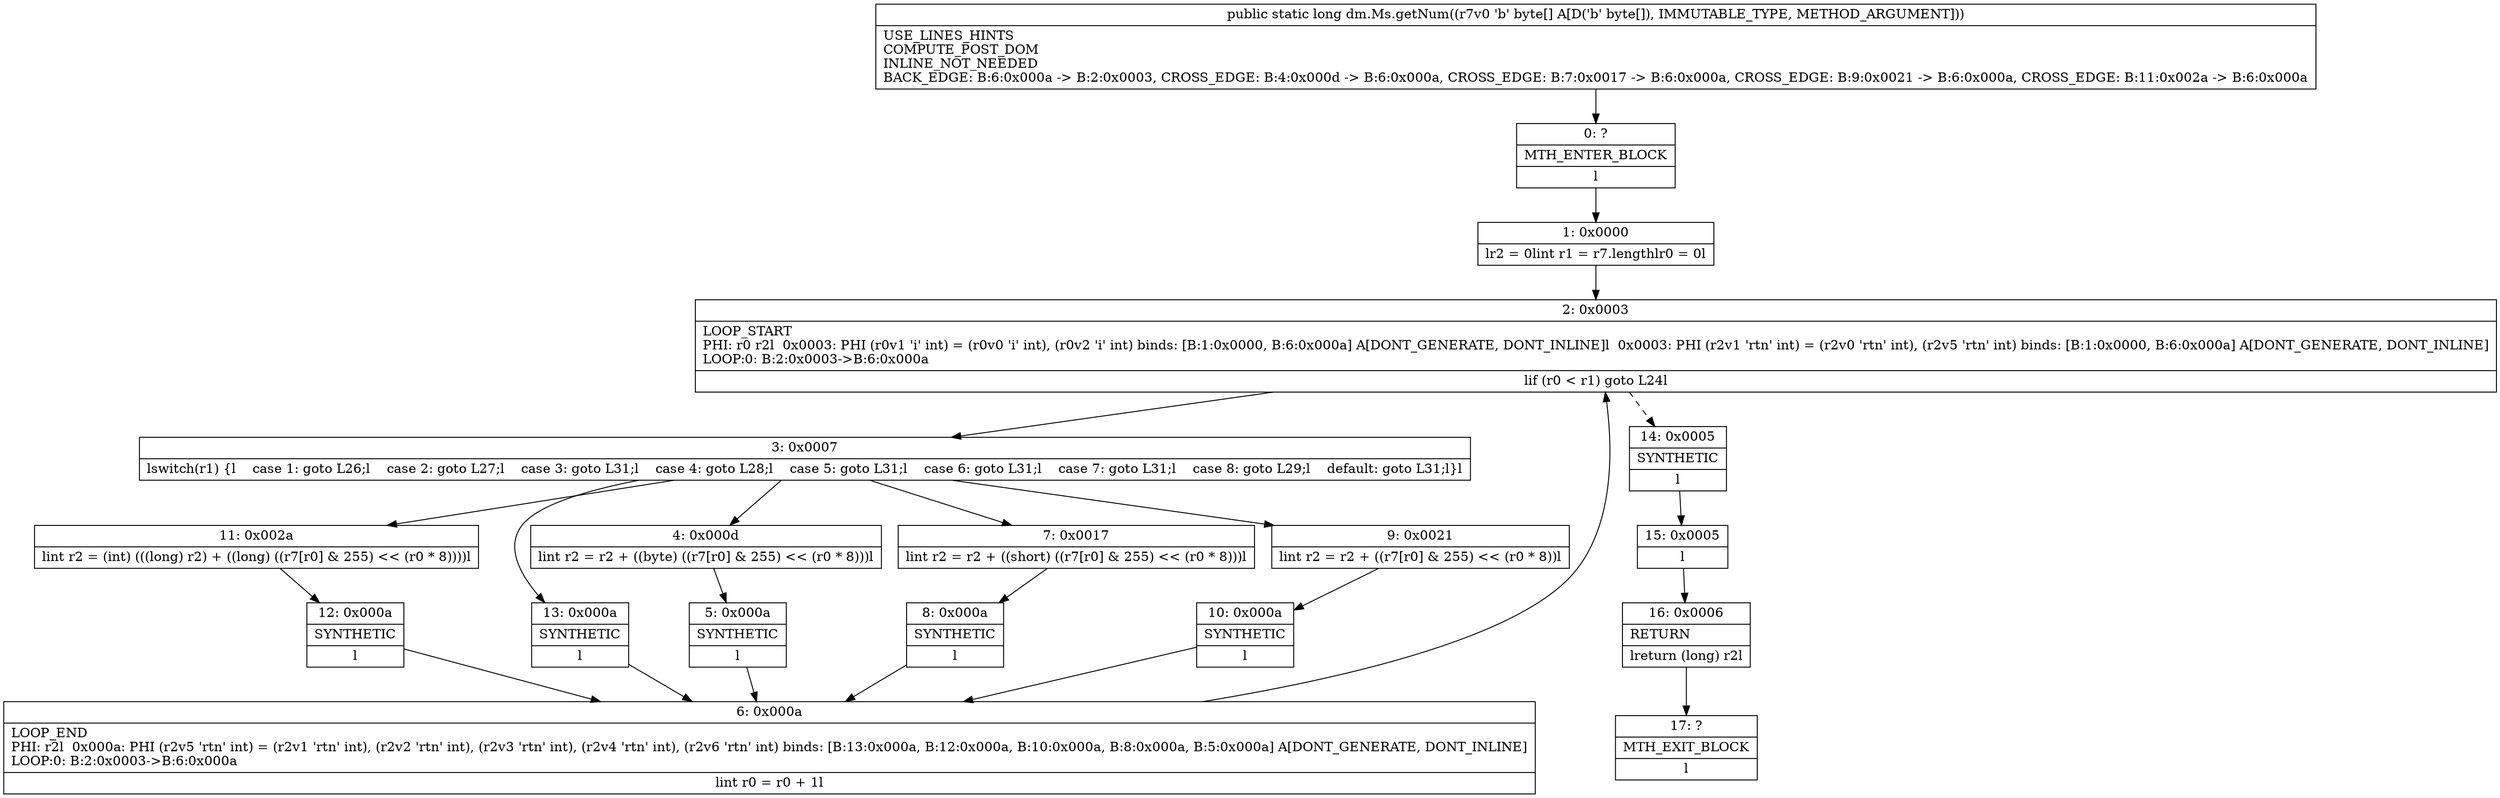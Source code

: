 digraph "CFG fordm.Ms.getNum([B)J" {
Node_0 [shape=record,label="{0\:\ ?|MTH_ENTER_BLOCK\l|l}"];
Node_1 [shape=record,label="{1\:\ 0x0000|lr2 = 0lint r1 = r7.lengthlr0 = 0l}"];
Node_2 [shape=record,label="{2\:\ 0x0003|LOOP_START\lPHI: r0 r2l  0x0003: PHI (r0v1 'i' int) = (r0v0 'i' int), (r0v2 'i' int) binds: [B:1:0x0000, B:6:0x000a] A[DONT_GENERATE, DONT_INLINE]l  0x0003: PHI (r2v1 'rtn' int) = (r2v0 'rtn' int), (r2v5 'rtn' int) binds: [B:1:0x0000, B:6:0x000a] A[DONT_GENERATE, DONT_INLINE]\lLOOP:0: B:2:0x0003\-\>B:6:0x000a\l|lif (r0 \< r1) goto L24l}"];
Node_3 [shape=record,label="{3\:\ 0x0007|lswitch(r1) \{l    case 1: goto L26;l    case 2: goto L27;l    case 3: goto L31;l    case 4: goto L28;l    case 5: goto L31;l    case 6: goto L31;l    case 7: goto L31;l    case 8: goto L29;l    default: goto L31;l\}l}"];
Node_4 [shape=record,label="{4\:\ 0x000d|lint r2 = r2 + ((byte) ((r7[r0] & 255) \<\< (r0 * 8)))l}"];
Node_5 [shape=record,label="{5\:\ 0x000a|SYNTHETIC\l|l}"];
Node_6 [shape=record,label="{6\:\ 0x000a|LOOP_END\lPHI: r2l  0x000a: PHI (r2v5 'rtn' int) = (r2v1 'rtn' int), (r2v2 'rtn' int), (r2v3 'rtn' int), (r2v4 'rtn' int), (r2v6 'rtn' int) binds: [B:13:0x000a, B:12:0x000a, B:10:0x000a, B:8:0x000a, B:5:0x000a] A[DONT_GENERATE, DONT_INLINE]\lLOOP:0: B:2:0x0003\-\>B:6:0x000a\l|lint r0 = r0 + 1l}"];
Node_7 [shape=record,label="{7\:\ 0x0017|lint r2 = r2 + ((short) ((r7[r0] & 255) \<\< (r0 * 8)))l}"];
Node_8 [shape=record,label="{8\:\ 0x000a|SYNTHETIC\l|l}"];
Node_9 [shape=record,label="{9\:\ 0x0021|lint r2 = r2 + ((r7[r0] & 255) \<\< (r0 * 8))l}"];
Node_10 [shape=record,label="{10\:\ 0x000a|SYNTHETIC\l|l}"];
Node_11 [shape=record,label="{11\:\ 0x002a|lint r2 = (int) (((long) r2) + ((long) ((r7[r0] & 255) \<\< (r0 * 8))))l}"];
Node_12 [shape=record,label="{12\:\ 0x000a|SYNTHETIC\l|l}"];
Node_13 [shape=record,label="{13\:\ 0x000a|SYNTHETIC\l|l}"];
Node_14 [shape=record,label="{14\:\ 0x0005|SYNTHETIC\l|l}"];
Node_15 [shape=record,label="{15\:\ 0x0005|l}"];
Node_16 [shape=record,label="{16\:\ 0x0006|RETURN\l|lreturn (long) r2l}"];
Node_17 [shape=record,label="{17\:\ ?|MTH_EXIT_BLOCK\l|l}"];
MethodNode[shape=record,label="{public static long dm.Ms.getNum((r7v0 'b' byte[] A[D('b' byte[]), IMMUTABLE_TYPE, METHOD_ARGUMENT]))  | USE_LINES_HINTS\lCOMPUTE_POST_DOM\lINLINE_NOT_NEEDED\lBACK_EDGE: B:6:0x000a \-\> B:2:0x0003, CROSS_EDGE: B:4:0x000d \-\> B:6:0x000a, CROSS_EDGE: B:7:0x0017 \-\> B:6:0x000a, CROSS_EDGE: B:9:0x0021 \-\> B:6:0x000a, CROSS_EDGE: B:11:0x002a \-\> B:6:0x000a\l}"];
MethodNode -> Node_0;
Node_0 -> Node_1;
Node_1 -> Node_2;
Node_2 -> Node_3;
Node_2 -> Node_14[style=dashed];
Node_3 -> Node_4;
Node_3 -> Node_7;
Node_3 -> Node_9;
Node_3 -> Node_11;
Node_3 -> Node_13;
Node_4 -> Node_5;
Node_5 -> Node_6;
Node_6 -> Node_2;
Node_7 -> Node_8;
Node_8 -> Node_6;
Node_9 -> Node_10;
Node_10 -> Node_6;
Node_11 -> Node_12;
Node_12 -> Node_6;
Node_13 -> Node_6;
Node_14 -> Node_15;
Node_15 -> Node_16;
Node_16 -> Node_17;
}

